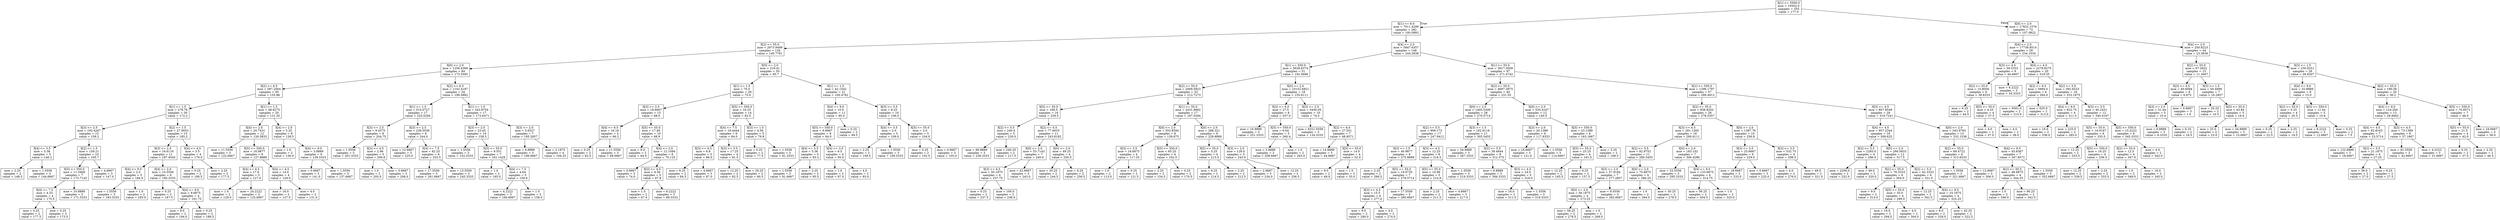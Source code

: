 digraph Tree {
node [shape=box] ;
0 [label="X[1] <= 5500.0\nmse = 10502.0\nsamples = 355\nvalue = 177.0"] ;
1 [label="X[1] <= 6.0\nmse = 7011.4299\nsamples = 282\nvalue = 195.0993"] ;
0 -> 1 [labeldistance=2.5, labelangle=45, headlabel="True"] ;
2 [label="X[2] <= 55.0\nmse = 2673.9499\nsamples = 134\nvalue = 140.7761"] ;
1 -> 2 ;
3 [label="X[0] <= 2.0\nmse = 1256.4369\nsamples = 84\nvalue = 173.5595"] ;
2 -> 3 ;
4 [label="X[2] <= 6.5\nmse = 587.2004\nsamples = 50\nvalue = 155.86"] ;
3 -> 4 ;
5 [label="X[1] <= 1.5\nmse = 278.76\nsamples = 30\nvalue = 172.2"] ;
4 -> 5 ;
6 [label="X[3] <= 2.5\nmse = 192.4267\nsamples = 15\nvalue = 159.2"] ;
5 -> 6 ;
7 [label="X[4] <= 3.5\nmse = 5.36\nsamples = 5\nvalue = 146.2"] ;
6 -> 7 ;
8 [label="mse = 2.25\nsamples = 2\nvalue = 148.5"] ;
7 -> 8 ;
9 [label="mse = 1.5556\nsamples = 3\nvalue = 144.6667"] ;
7 -> 9 ;
10 [label="X[2] <= 1.5\nmse = 159.21\nsamples = 10\nvalue = 165.7"] ;
6 -> 10 ;
11 [label="X[5] <= 550.0\nmse = 11.3469\nsamples = 7\nvalue = 173.7143"] ;
10 -> 11 ;
12 [label="X[4] <= 7.5\nmse = 4.25\nsamples = 4\nvalue = 175.5"] ;
11 -> 12 ;
13 [label="mse = 0.25\nsamples = 2\nvalue = 177.5"] ;
12 -> 13 ;
14 [label="mse = 0.25\nsamples = 2\nvalue = 173.5"] ;
12 -> 14 ;
15 [label="mse = 10.8889\nsamples = 3\nvalue = 171.3333"] ;
11 -> 15 ;
16 [label="mse = 4.6667\nsamples = 3\nvalue = 147.0"] ;
10 -> 16 ;
17 [label="X[2] <= 1.5\nmse = 27.0933\nsamples = 15\nvalue = 185.2"] ;
5 -> 17 ;
18 [label="X[3] <= 2.5\nmse = 16.6116\nsamples = 11\nvalue = 187.4545"] ;
17 -> 18 ;
19 [label="X[4] <= 9.0\nmse = 2.0\nsamples = 5\nvalue = 184.0"] ;
18 -> 19 ;
20 [label="mse = 1.5556\nsamples = 3\nvalue = 183.3333"] ;
19 -> 20 ;
21 [label="mse = 1.0\nsamples = 2\nvalue = 185.0"] ;
19 -> 21 ;
22 [label="X[4] <= 2.0\nmse = 10.5556\nsamples = 6\nvalue = 190.3333"] ;
18 -> 22 ;
23 [label="mse = 0.25\nsamples = 2\nvalue = 187.5"] ;
22 -> 23 ;
24 [label="X[4] <= 9.0\nmse = 9.6875\nsamples = 4\nvalue = 191.75"] ;
22 -> 24 ;
25 [label="mse = 9.0\nsamples = 2\nvalue = 194.0"] ;
24 -> 25 ;
26 [label="mse = 0.25\nsamples = 2\nvalue = 189.5"] ;
24 -> 26 ;
27 [label="X[4] <= 4.5\nmse = 3.5\nsamples = 4\nvalue = 179.0"] ;
17 -> 27 ;
28 [label="mse = 0.25\nsamples = 2\nvalue = 180.5"] ;
27 -> 28 ;
29 [label="mse = 2.25\nsamples = 2\nvalue = 177.5"] ;
27 -> 29 ;
30 [label="X[1] <= 1.5\nmse = 48.6275\nsamples = 20\nvalue = 131.35"] ;
4 -> 30 ;
31 [label="X[4] <= 2.0\nmse = 20.7431\nsamples = 12\nvalue = 126.5833"] ;
30 -> 31 ;
32 [label="mse = 11.5556\nsamples = 3\nvalue = 122.6667"] ;
31 -> 32 ;
33 [label="X[5] <= 550.0\nmse = 16.9877\nsamples = 9\nvalue = 127.8889"] ;
31 -> 33 ;
34 [label="X[4] <= 4.5\nmse = 17.6\nsamples = 5\nvalue = 127.0"] ;
33 -> 34 ;
35 [label="mse = 1.0\nsamples = 2\nvalue = 129.0"] ;
34 -> 35 ;
36 [label="mse = 24.2222\nsamples = 3\nvalue = 125.6667"] ;
34 -> 36 ;
37 [label="X[4] <= 4.5\nmse = 14.0\nsamples = 4\nvalue = 129.0"] ;
33 -> 37 ;
38 [label="mse = 16.0\nsamples = 2\nvalue = 127.0"] ;
37 -> 38 ;
39 [label="mse = 4.0\nsamples = 2\nvalue = 131.0"] ;
37 -> 39 ;
40 [label="X[4] <= 2.0\nmse = 5.25\nsamples = 8\nvalue = 138.5"] ;
30 -> 40 ;
41 [label="mse = 1.0\nsamples = 2\nvalue = 136.0"] ;
40 -> 41 ;
42 [label="X[4] <= 9.0\nmse = 3.8889\nsamples = 6\nvalue = 139.3333"] ;
40 -> 42 ;
43 [label="mse = 0.6667\nsamples = 3\nvalue = 141.0"] ;
42 -> 43 ;
44 [label="mse = 1.5556\nsamples = 3\nvalue = 137.6667"] ;
42 -> 44 ;
45 [label="X[2] <= 6.5\nmse = 1102.4187\nsamples = 34\nvalue = 199.5882"] ;
3 -> 45 ;
46 [label="X[1] <= 1.5\nmse = 515.0727\nsamples = 17\nvalue = 225.5294"] ;
45 -> 46 ;
47 [label="X[3] <= 2.5\nmse = 9.4375\nsamples = 8\nvalue = 204.75"] ;
46 -> 47 ;
48 [label="mse = 1.5556\nsamples = 3\nvalue = 201.3333"] ;
47 -> 48 ;
49 [label="X[3] <= 4.5\nmse = 2.96\nsamples = 5\nvalue = 206.8"] ;
47 -> 49 ;
50 [label="mse = 1.0\nsamples = 2\nvalue = 205.0"] ;
49 -> 50 ;
51 [label="mse = 0.6667\nsamples = 3\nvalue = 208.0"] ;
49 -> 51 ;
52 [label="X[3] <= 2.5\nmse = 239.5556\nsamples = 9\nvalue = 244.0"] ;
46 -> 52 ;
53 [label="mse = 12.6667\nsamples = 3\nvalue = 225.0"] ;
52 -> 53 ;
54 [label="X[4] <= 7.5\nmse = 82.25\nsamples = 6\nvalue = 253.5"] ;
52 -> 54 ;
55 [label="mse = 17.5556\nsamples = 3\nvalue = 261.6667"] ;
54 -> 55 ;
56 [label="mse = 13.5556\nsamples = 3\nvalue = 245.3333"] ;
54 -> 56 ;
57 [label="X[1] <= 1.5\nmse = 343.8754\nsamples = 17\nvalue = 173.6471"] ;
45 -> 57 ;
58 [label="X[3] <= 2.0\nmse = 23.45\nsamples = 10\nvalue = 158.5"] ;
57 -> 58 ;
59 [label="mse = 1.5556\nsamples = 3\nvalue = 152.3333"] ;
58 -> 59 ;
60 [label="X[5] <= 55.0\nmse = 9.551\nsamples = 7\nvalue = 161.1429"] ;
58 -> 60 ;
61 [label="mse = 1.0\nsamples = 2\nvalue = 165.0"] ;
60 -> 61 ;
62 [label="X[4] <= 7.5\nmse = 4.64\nsamples = 5\nvalue = 159.6"] ;
60 -> 62 ;
63 [label="mse = 4.2222\nsamples = 3\nvalue = 160.6667"] ;
62 -> 63 ;
64 [label="mse = 1.0\nsamples = 2\nvalue = 158.0"] ;
62 -> 64 ;
65 [label="X[3] <= 2.0\nmse = 5.6327\nsamples = 7\nvalue = 195.2857"] ;
57 -> 65 ;
66 [label="mse = 6.8889\nsamples = 3\nvalue = 196.6667"] ;
65 -> 66 ;
67 [label="mse = 2.1875\nsamples = 4\nvalue = 194.25"] ;
65 -> 67 ;
68 [label="X[0] <= 2.0\nmse = 216.41\nsamples = 50\nvalue = 85.7"] ;
2 -> 68 ;
69 [label="X[1] <= 1.5\nmse = 70.0\nsamples = 29\nvalue = 75.0"] ;
68 -> 69 ;
70 [label="X[3] <= 2.5\nmse = 18.6667\nsamples = 15\nvalue = 68.0"] ;
69 -> 70 ;
71 [label="X[4] <= 6.5\nmse = 16.16\nsamples = 5\nvalue = 66.2"] ;
70 -> 71 ;
72 [label="mse = 0.25\nsamples = 2\nvalue = 62.5"] ;
71 -> 72 ;
73 [label="mse = 11.5556\nsamples = 3\nvalue = 68.6667"] ;
71 -> 73 ;
74 [label="X[5] <= 55.0\nmse = 17.49\nsamples = 10\nvalue = 68.9"] ;
70 -> 74 ;
75 [label="mse = 9.0\nsamples = 2\nvalue = 64.0"] ;
74 -> 75 ;
76 [label="X[4] <= 2.0\nmse = 12.1094\nsamples = 8\nvalue = 70.125"] ;
74 -> 76 ;
77 [label="mse = 0.6667\nsamples = 3\nvalue = 74.0"] ;
76 -> 77 ;
78 [label="X[3] <= 4.5\nmse = 4.56\nsamples = 5\nvalue = 67.8"] ;
76 -> 78 ;
79 [label="mse = 1.0\nsamples = 2\nvalue = 67.0"] ;
78 -> 79 ;
80 [label="mse = 6.2222\nsamples = 3\nvalue = 68.3333"] ;
78 -> 80 ;
81 [label="X[5] <= 550.0\nmse = 16.25\nsamples = 14\nvalue = 82.5"] ;
69 -> 81 ;
82 [label="X[4] <= 7.5\nmse = 16.4444\nsamples = 9\nvalue = 84.0"] ;
81 -> 82 ;
83 [label="X[3] <= 4.5\nmse = 6.8\nsamples = 5\nvalue = 86.0"] ;
82 -> 83 ;
84 [label="mse = 6.25\nsamples = 2\nvalue = 84.5"] ;
83 -> 84 ;
85 [label="mse = 4.6667\nsamples = 3\nvalue = 87.0"] ;
83 -> 85 ;
86 [label="X[3] <= 3.5\nmse = 17.25\nsamples = 4\nvalue = 81.5"] ;
82 -> 86 ;
87 [label="mse = 12.25\nsamples = 2\nvalue = 82.5"] ;
86 -> 87 ;
88 [label="mse = 20.25\nsamples = 2\nvalue = 80.5"] ;
86 -> 88 ;
89 [label="X[3] <= 1.5\nmse = 4.56\nsamples = 5\nvalue = 79.8"] ;
81 -> 89 ;
90 [label="mse = 0.25\nsamples = 2\nvalue = 77.5"] ;
89 -> 90 ;
91 [label="mse = 1.5556\nsamples = 3\nvalue = 81.3333"] ;
89 -> 91 ;
92 [label="X[1] <= 1.5\nmse = 42.1542\nsamples = 21\nvalue = 100.4762"] ;
68 -> 92 ;
93 [label="X[4] <= 9.0\nmse = 10.0\nsamples = 11\nvalue = 95.0"] ;
92 -> 93 ;
94 [label="X[5] <= 550.0\nmse = 6.6667\nsamples = 9\nvalue = 94.0"] ;
93 -> 94 ;
95 [label="X[4] <= 3.5\nmse = 5.36\nsamples = 5\nvalue = 93.2"] ;
94 -> 95 ;
96 [label="mse = 1.5556\nsamples = 3\nvalue = 91.6667"] ;
95 -> 96 ;
97 [label="mse = 2.25\nsamples = 2\nvalue = 95.5"] ;
95 -> 97 ;
98 [label="X[4] <= 3.5\nmse = 6.5\nsamples = 4\nvalue = 95.0"] ;
94 -> 98 ;
99 [label="mse = 1.0\nsamples = 2\nvalue = 97.0"] ;
98 -> 99 ;
100 [label="mse = 4.0\nsamples = 2\nvalue = 93.0"] ;
98 -> 100 ;
101 [label="mse = 0.25\nsamples = 2\nvalue = 99.5"] ;
93 -> 101 ;
102 [label="X[3] <= 3.5\nmse = 8.25\nsamples = 10\nvalue = 106.5"] ;
92 -> 102 ;
103 [label="X[4] <= 3.5\nmse = 2.0\nsamples = 5\nvalue = 109.0"] ;
102 -> 103 ;
104 [label="mse = 2.25\nsamples = 2\nvalue = 108.5"] ;
103 -> 104 ;
105 [label="mse = 1.5556\nsamples = 3\nvalue = 109.3333"] ;
103 -> 105 ;
106 [label="X[5] <= 55.0\nmse = 2.0\nsamples = 5\nvalue = 104.0"] ;
102 -> 106 ;
107 [label="mse = 0.25\nsamples = 2\nvalue = 102.5"] ;
106 -> 107 ;
108 [label="mse = 0.6667\nsamples = 3\nvalue = 105.0"] ;
106 -> 108 ;
109 [label="X[4] <= 2.0\nmse = 5847.6357\nsamples = 148\nvalue = 244.2838"] ;
1 -> 109 ;
110 [label="X[1] <= 550.0\nmse = 5628.6374\nsamples = 51\nvalue = 192.5686"] ;
109 -> 110 ;
111 [label="X[2] <= 55.0\nmse = 2009.5923\nsamples = 33\nvalue = 212.7273"] ;
110 -> 111 ;
112 [label="X[5] <= 55.0\nmse = 169.5\nsamples = 16\nvalue = 239.5"] ;
111 -> 112 ;
113 [label="X[2] <= 5.5\nmse = 240.4\nsamples = 5\nvalue = 230.0"] ;
112 -> 113 ;
114 [label="mse = 66.8889\nsamples = 3\nvalue = 238.3333"] ;
113 -> 114 ;
115 [label="mse = 240.25\nsamples = 2\nvalue = 217.5"] ;
113 -> 115 ;
116 [label="X[2] <= 5.5\nmse = 77.6033\nsamples = 11\nvalue = 243.8182"] ;
112 -> 116 ;
117 [label="X[0] <= 2.0\nmse = 53.7143\nsamples = 7\nvalue = 240.0"] ;
116 -> 117 ;
118 [label="X[3] <= 4.5\nmse = 50.1875\nsamples = 4\nvalue = 237.75"] ;
117 -> 118 ;
119 [label="mse = 0.25\nsamples = 2\nvalue = 237.5"] ;
118 -> 119 ;
120 [label="mse = 100.0\nsamples = 2\nvalue = 238.0"] ;
118 -> 120 ;
121 [label="mse = 42.6667\nsamples = 3\nvalue = 243.0"] ;
117 -> 121 ;
122 [label="X[0] <= 2.0\nmse = 49.25\nsamples = 4\nvalue = 250.5"] ;
116 -> 122 ;
123 [label="mse = 20.25\nsamples = 2\nvalue = 244.5"] ;
122 -> 123 ;
124 [label="mse = 6.25\nsamples = 2\nvalue = 256.5"] ;
122 -> 124 ;
125 [label="X[1] <= 55.0\nmse = 2431.8962\nsamples = 17\nvalue = 187.5294"] ;
111 -> 125 ;
126 [label="X[0] <= 2.0\nmse = 553.8594\nsamples = 8\nvalue = 139.875"] ;
125 -> 126 ;
127 [label="X[3] <= 3.5\nmse = 18.6875\nsamples = 4\nvalue = 117.25"] ;
126 -> 127 ;
128 [label="mse = 1.0\nsamples = 2\nvalue = 113.0"] ;
127 -> 128 ;
129 [label="mse = 0.25\nsamples = 2\nvalue = 121.5"] ;
127 -> 129 ;
130 [label="X[5] <= 550.0\nmse = 65.25\nsamples = 4\nvalue = 162.5"] ;
126 -> 130 ;
131 [label="mse = 2.25\nsamples = 2\nvalue = 154.5"] ;
130 -> 131 ;
132 [label="mse = 0.25\nsamples = 2\nvalue = 170.5"] ;
130 -> 132 ;
133 [label="X[0] <= 2.0\nmse = 288.321\nsamples = 9\nvalue = 229.8889"] ;
125 -> 133 ;
134 [label="X[5] <= 55.0\nmse = 5.25\nsamples = 4\nvalue = 213.5"] ;
133 -> 134 ;
135 [label="mse = 6.25\nsamples = 2\nvalue = 214.5"] ;
134 -> 135 ;
136 [label="mse = 2.25\nsamples = 2\nvalue = 212.5"] ;
134 -> 136 ;
137 [label="X[3] <= 2.0\nmse = 128.0\nsamples = 5\nvalue = 243.0"] ;
133 -> 137 ;
138 [label="mse = 2.6667\nsamples = 3\nvalue = 234.0"] ;
137 -> 138 ;
139 [label="mse = 12.25\nsamples = 2\nvalue = 256.5"] ;
137 -> 139 ;
140 [label="X[0] <= 2.0\nmse = 10152.6821\nsamples = 18\nvalue = 155.6111"] ;
110 -> 140 ;
141 [label="X[2] <= 6.0\nmse = 27.5\nsamples = 8\nvalue = 257.0"] ;
140 -> 141 ;
142 [label="mse = 10.8889\nsamples = 3\nvalue = 251.3333"] ;
141 -> 142 ;
143 [label="X[5] <= 550.0\nmse = 6.64\nsamples = 5\nvalue = 260.4"] ;
141 -> 143 ;
144 [label="mse = 2.8889\nsamples = 3\nvalue = 258.6667"] ;
143 -> 144 ;
145 [label="mse = 1.0\nsamples = 2\nvalue = 263.0"] ;
143 -> 145 ;
146 [label="X[3] <= 2.5\nmse = 3450.05\nsamples = 10\nvalue = 74.5"] ;
140 -> 146 ;
147 [label="mse = 6321.5556\nsamples = 3\nvalue = 134.3333"] ;
146 -> 147 ;
148 [label="X[2] <= 6.0\nmse = 27.551\nsamples = 7\nvalue = 48.8571"] ;
146 -> 148 ;
149 [label="mse = 14.8889\nsamples = 3\nvalue = 44.6667"] ;
148 -> 149 ;
150 [label="X[5] <= 55.0\nmse = 14.0\nsamples = 4\nvalue = 52.0"] ;
148 -> 150 ;
151 [label="mse = 9.0\nsamples = 2\nvalue = 49.0"] ;
150 -> 151 ;
152 [label="mse = 1.0\nsamples = 2\nvalue = 55.0"] ;
150 -> 152 ;
153 [label="X[1] <= 55.0\nmse = 3817.3009\nsamples = 97\nvalue = 271.4742"] ;
109 -> 153 ;
154 [label="X[2] <= 55.0\nmse = 4697.3975\nsamples = 40\nvalue = 231.55"] ;
153 -> 154 ;
155 [label="X[0] <= 2.0\nmse = 1405.5306\nsamples = 28\nvalue = 270.5714"] ;
154 -> 155 ;
156 [label="X[2] <= 5.5\nmse = 906.173\nsamples = 17\nvalue = 247.9412"] ;
155 -> 156 ;
157 [label="X[3] <= 1.5\nmse = 40.9877\nsamples = 9\nvalue = 275.8889"] ;
156 -> 157 ;
158 [label="mse = 2.25\nsamples = 2\nvalue = 266.5"] ;
157 -> 158 ;
159 [label="X[5] <= 55.0\nmse = 19.6735\nsamples = 7\nvalue = 278.5714"] ;
157 -> 159 ;
160 [label="X[3] <= 4.5\nmse = 15.5\nsamples = 4\nvalue = 277.0"] ;
159 -> 160 ;
161 [label="mse = 9.0\nsamples = 2\nvalue = 280.0"] ;
160 -> 161 ;
162 [label="mse = 4.0\nsamples = 2\nvalue = 274.0"] ;
160 -> 162 ;
163 [label="mse = 17.5556\nsamples = 3\nvalue = 280.6667"] ;
159 -> 163 ;
164 [label="X[3] <= 4.5\nmse = 12.25\nsamples = 8\nvalue = 216.5"] ;
156 -> 164 ;
165 [label="X[5] <= 55.0\nmse = 10.96\nsamples = 5\nvalue = 214.8"] ;
164 -> 165 ;
166 [label="mse = 2.25\nsamples = 2\nvalue = 211.5"] ;
165 -> 166 ;
167 [label="mse = 4.6667\nsamples = 3\nvalue = 217.0"] ;
165 -> 167 ;
168 [label="mse = 1.5556\nsamples = 3\nvalue = 219.3333"] ;
164 -> 168 ;
169 [label="X[3] <= 1.5\nmse = 162.6116\nsamples = 11\nvalue = 305.5455"] ;
155 -> 169 ;
170 [label="mse = 34.8889\nsamples = 3\nvalue = 287.3333"] ;
169 -> 170 ;
171 [label="X[2] <= 5.5\nmse = 39.4844\nsamples = 8\nvalue = 312.375"] ;
169 -> 171 ;
172 [label="mse = 6.8889\nsamples = 3\nvalue = 306.3333"] ;
171 -> 172 ;
173 [label="X[3] <= 4.5\nmse = 24.0\nsamples = 5\nvalue = 316.0"] ;
171 -> 173 ;
174 [label="mse = 16.0\nsamples = 2\nvalue = 311.0"] ;
173 -> 174 ;
175 [label="mse = 1.5556\nsamples = 3\nvalue = 319.3333"] ;
173 -> 175 ;
176 [label="X[0] <= 2.0\nmse = 535.4167\nsamples = 12\nvalue = 140.5"] ;
154 -> 176 ;
177 [label="X[3] <= 2.0\nmse = 20.1389\nsamples = 6\nvalue = 117.8333"] ;
176 -> 177 ;
178 [label="mse = 18.6667\nsamples = 3\nvalue = 121.0"] ;
177 -> 178 ;
179 [label="mse = 1.5556\nsamples = 3\nvalue = 114.6667"] ;
177 -> 179 ;
180 [label="X[5] <= 550.0\nmse = 23.1389\nsamples = 6\nvalue = 163.1667"] ;
176 -> 180 ;
181 [label="X[5] <= 55.0\nmse = 25.25\nsamples = 4\nvalue = 161.5"] ;
180 -> 181 ;
182 [label="mse = 12.25\nsamples = 2\nvalue = 165.5"] ;
181 -> 182 ;
183 [label="mse = 6.25\nsamples = 2\nvalue = 157.5"] ;
181 -> 183 ;
184 [label="mse = 2.25\nsamples = 2\nvalue = 166.5"] ;
180 -> 184 ;
185 [label="X[1] <= 550.0\nmse = 1296.1797\nsamples = 57\nvalue = 299.4912"] ;
153 -> 185 ;
186 [label="X[2] <= 55.0\nmse = 938.8202\nsamples = 28\nvalue = 278.5357"] ;
185 -> 186 ;
187 [label="X[3] <= 4.5\nmse = 281.1265\nsamples = 18\nvalue = 290.6111"] ;
186 -> 187 ;
188 [label="X[2] <= 5.5\nmse = 82.9752\nsamples = 11\nvalue = 280.5455"] ;
187 -> 188 ;
189 [label="X[3] <= 2.0\nmse = 57.9184\nsamples = 7\nvalue = 277.2857"] ;
188 -> 189 ;
190 [label="X[0] <= 2.0\nmse = 56.1875\nsamples = 4\nvalue = 273.25"] ;
189 -> 190 ;
191 [label="mse = 56.25\nsamples = 2\nvalue = 278.5"] ;
190 -> 191 ;
192 [label="mse = 1.0\nsamples = 2\nvalue = 268.0"] ;
190 -> 192 ;
193 [label="mse = 9.5556\nsamples = 3\nvalue = 282.6667"] ;
189 -> 193 ;
194 [label="X[0] <= 2.0\nmse = 75.6875\nsamples = 4\nvalue = 286.25"] ;
188 -> 194 ;
195 [label="mse = 1.0\nsamples = 2\nvalue = 294.0"] ;
194 -> 195 ;
196 [label="mse = 30.25\nsamples = 2\nvalue = 278.5"] ;
194 -> 196 ;
197 [label="X[0] <= 2.0\nmse = 183.102\nsamples = 7\nvalue = 306.4286"] ;
187 -> 197 ;
198 [label="mse = 33.5556\nsamples = 3\nvalue = 295.3333"] ;
197 -> 198 ;
199 [label="X[4] <= 9.0\nmse = 133.6875\nsamples = 4\nvalue = 314.75"] ;
197 -> 199 ;
200 [label="mse = 56.25\nsamples = 2\nvalue = 304.5"] ;
199 -> 200 ;
201 [label="mse = 1.0\nsamples = 2\nvalue = 325.0"] ;
199 -> 201 ;
202 [label="X[0] <= 2.0\nmse = 1387.76\nsamples = 10\nvalue = 256.8"] ;
186 -> 202 ;
203 [label="X[3] <= 3.5\nmse = 25.6667\nsamples = 6\nvalue = 229.0"] ;
202 -> 203 ;
204 [label="mse = 18.6667\nsamples = 3\nvalue = 233.0"] ;
203 -> 204 ;
205 [label="mse = 0.6667\nsamples = 3\nvalue = 225.0"] ;
203 -> 205 ;
206 [label="X[3] <= 3.5\nmse = 532.75\nsamples = 4\nvalue = 298.5"] ;
202 -> 206 ;
207 [label="mse = 4.0\nsamples = 2\nvalue = 276.0"] ;
206 -> 207 ;
208 [label="mse = 49.0\nsamples = 2\nvalue = 321.0"] ;
206 -> 208 ;
209 [label="X[3] <= 4.5\nmse = 807.8549\nsamples = 29\nvalue = 319.7241"] ;
185 -> 209 ;
210 [label="X[4] <= 4.5\nmse = 957.2344\nsamples = 16\nvalue = 309.625"] ;
209 -> 210 ;
211 [label="X[2] <= 5.5\nmse = 2285.0\nsamples = 4\nvalue = 286.0"] ;
210 -> 211 ;
212 [label="mse = 2209.0\nsamples = 2\nvalue = 252.0"] ;
211 -> 212 ;
213 [label="mse = 49.0\nsamples = 2\nvalue = 320.0"] ;
211 -> 213 ;
214 [label="X[0] <= 2.0\nmse = 266.5833\nsamples = 12\nvalue = 317.5"] ;
210 -> 214 ;
215 [label="X[2] <= 55.0\nmse = 76.3333\nsamples = 6\nvalue = 304.0"] ;
214 -> 215 ;
216 [label="mse = 9.0\nsamples = 2\nvalue = 314.0"] ;
215 -> 216 ;
217 [label="X[5] <= 55.0\nmse = 35.0\nsamples = 4\nvalue = 299.0"] ;
215 -> 217 ;
218 [label="mse = 16.0\nsamples = 2\nvalue = 294.0"] ;
217 -> 218 ;
219 [label="mse = 4.0\nsamples = 2\nvalue = 304.0"] ;
217 -> 219 ;
220 [label="X[2] <= 5.5\nmse = 92.3333\nsamples = 6\nvalue = 331.0"] ;
214 -> 220 ;
221 [label="mse = 12.25\nsamples = 2\nvalue = 342.5"] ;
220 -> 221 ;
222 [label="X[4] <= 9.0\nmse = 33.1875\nsamples = 4\nvalue = 325.25"] ;
220 -> 222 ;
223 [label="mse = 9.0\nsamples = 2\nvalue = 328.0"] ;
222 -> 223 ;
224 [label="mse = 42.25\nsamples = 2\nvalue = 322.5"] ;
222 -> 224 ;
225 [label="X[0] <= 2.0\nmse = 343.9763\nsamples = 13\nvalue = 332.1538"] ;
209 -> 225 ;
226 [label="X[2] <= 55.0\nmse = 68.4722\nsamples = 6\nvalue = 313.8333"] ;
225 -> 226 ;
227 [label="mse = 1.5556\nsamples = 3\nvalue = 321.6667"] ;
226 -> 227 ;
228 [label="mse = 12.6667\nsamples = 3\nvalue = 306.0"] ;
226 -> 228 ;
229 [label="X[4] <= 9.0\nmse = 45.8367\nsamples = 7\nvalue = 347.8571"] ;
225 -> 229 ;
230 [label="X[2] <= 50.5\nmse = 48.6875\nsamples = 4\nvalue = 344.25"] ;
229 -> 230 ;
231 [label="mse = 1.0\nsamples = 2\nvalue = 346.0"] ;
230 -> 231 ;
232 [label="mse = 90.25\nsamples = 2\nvalue = 342.5"] ;
230 -> 232 ;
233 [label="mse = 1.5556\nsamples = 3\nvalue = 352.6667"] ;
229 -> 233 ;
234 [label="X[0] <= 2.0\nmse = 17832.1576\nsamples = 73\nvalue = 107.0822"] ;
0 -> 234 [labeldistance=2.5, labelangle=-45, headlabel="False"] ;
235 [label="X[4] <= 2.0\nmse = 17738.8514\nsamples = 29\nvalue = 234.1034"] ;
234 -> 235 ;
236 [label="X[3] <= 4.5\nmse = 59.3333\nsamples = 9\nvalue = 44.6667"] ;
235 -> 236 ;
237 [label="X[2] <= 55.0\nmse = 15.8056\nsamples = 6\nvalue = 39.8333"] ;
236 -> 237 ;
238 [label="mse = 6.25\nsamples = 2\nvalue = 44.5"] ;
237 -> 238 ;
239 [label="X[5] <= 55.0\nmse = 4.25\nsamples = 4\nvalue = 37.5"] ;
237 -> 239 ;
240 [label="mse = 4.0\nsamples = 2\nvalue = 37.0"] ;
239 -> 240 ;
241 [label="mse = 4.0\nsamples = 2\nvalue = 38.0"] ;
239 -> 241 ;
242 [label="mse = 6.2222\nsamples = 3\nvalue = 54.3333"] ;
236 -> 242 ;
243 [label="X[4] <= 4.5\nmse = 2278.8275\nsamples = 20\nvalue = 319.35"] ;
235 -> 243 ;
244 [label="X[2] <= 6.5\nmse = 5994.0\nsamples = 4\nvalue = 264.0"] ;
243 -> 244 ;
245 [label="mse = 6561.0\nsamples = 2\nvalue = 215.0"] ;
244 -> 245 ;
246 [label="mse = 625.0\nsamples = 2\nvalue = 313.0"] ;
244 -> 246 ;
247 [label="X[2] <= 5.5\nmse = 392.6523\nsamples = 16\nvalue = 333.1875"] ;
243 -> 247 ;
248 [label="X[4] <= 9.0\nmse = 822.75\nsamples = 4\nvalue = 311.5"] ;
247 -> 248 ;
249 [label="mse = 16.0\nsamples = 2\nvalue = 338.0"] ;
248 -> 249 ;
250 [label="mse = 225.0\nsamples = 2\nvalue = 285.0"] ;
248 -> 250 ;
251 [label="X[3] <= 3.5\nmse = 40.2431\nsamples = 12\nvalue = 340.4167"] ;
247 -> 251 ;
252 [label="X[5] <= 55.0\nmse = 16.9167\nsamples = 6\nvalue = 335.5"] ;
251 -> 252 ;
253 [label="mse = 12.25\nsamples = 2\nvalue = 333.5"] ;
252 -> 253 ;
254 [label="X[5] <= 550.0\nmse = 16.25\nsamples = 4\nvalue = 336.5"] ;
252 -> 254 ;
255 [label="mse = 12.25\nsamples = 2\nvalue = 339.5"] ;
254 -> 255 ;
256 [label="mse = 2.25\nsamples = 2\nvalue = 333.5"] ;
254 -> 256 ;
257 [label="X[5] <= 550.0\nmse = 15.2222\nsamples = 6\nvalue = 345.3333"] ;
251 -> 257 ;
258 [label="X[2] <= 55.0\nmse = 12.5\nsamples = 4\nvalue = 347.0"] ;
257 -> 258 ;
259 [label="mse = 1.0\nsamples = 2\nvalue = 349.0"] ;
258 -> 259 ;
260 [label="mse = 16.0\nsamples = 2\nvalue = 345.0"] ;
258 -> 260 ;
261 [label="mse = 4.0\nsamples = 2\nvalue = 342.0"] ;
257 -> 261 ;
262 [label="X[4] <= 2.0\nmse = 250.8223\nsamples = 44\nvalue = 23.3636"] ;
234 -> 262 ;
263 [label="X[2] <= 55.0\nmse = 67.2622\nsamples = 15\nvalue = 11.2667"] ;
262 -> 263 ;
264 [label="X[3] <= 4.5\nmse = 40.6094\nsamples = 8\nvalue = 6.875"] ;
263 -> 264 ;
265 [label="X[3] <= 2.0\nmse = 31.44\nsamples = 5\nvalue = 10.4"] ;
264 -> 265 ;
266 [label="mse = 6.8889\nsamples = 3\nvalue = 6.3333"] ;
265 -> 266 ;
267 [label="mse = 6.25\nsamples = 2\nvalue = 16.5"] ;
265 -> 267 ;
268 [label="mse = 0.6667\nsamples = 3\nvalue = 1.0"] ;
264 -> 268 ;
269 [label="X[3] <= 1.5\nmse = 50.4898\nsamples = 7\nvalue = 16.2857"] ;
263 -> 269 ;
270 [label="mse = 20.25\nsamples = 2\nvalue = 10.5"] ;
269 -> 270 ;
271 [label="X[5] <= 55.0\nmse = 43.84\nsamples = 5\nvalue = 18.6"] ;
269 -> 271 ;
272 [label="mse = 25.0\nsamples = 2\nvalue = 23.0"] ;
271 -> 272 ;
273 [label="mse = 34.8889\nsamples = 3\nvalue = 15.6667"] ;
271 -> 273 ;
274 [label="X[3] <= 1.5\nmse = 230.9251\nsamples = 29\nvalue = 29.6207"] ;
262 -> 274 ;
275 [label="X[4] <= 9.0\nmse = 32.8889\nsamples = 9\nvalue = 15.0"] ;
274 -> 275 ;
276 [label="X[2] <= 55.0\nmse = 5.25\nsamples = 4\nvalue = 20.5"] ;
275 -> 276 ;
277 [label="mse = 0.25\nsamples = 2\nvalue = 22.5"] ;
276 -> 277 ;
278 [label="mse = 2.25\nsamples = 2\nvalue = 18.5"] ;
276 -> 278 ;
279 [label="X[5] <= 550.0\nmse = 11.44\nsamples = 5\nvalue = 10.6"] ;
275 -> 279 ;
280 [label="mse = 8.2222\nsamples = 3\nvalue = 12.6667"] ;
279 -> 280 ;
281 [label="mse = 0.25\nsamples = 2\nvalue = 7.5"] ;
279 -> 281 ;
282 [label="X[2] <= 55.0\nmse = 180.56\nsamples = 20\nvalue = 36.2"] ;
274 -> 282 ;
283 [label="X[4] <= 9.0\nmse = 124.284\nsamples = 13\nvalue = 29.8462"] ;
282 -> 283 ;
284 [label="X[4] <= 4.5\nmse = 82.8163\nsamples = 7\nvalue = 23.5714"] ;
283 -> 284 ;
285 [label="mse = 122.8889\nsamples = 3\nvalue = 18.6667"] ;
284 -> 285 ;
286 [label="X[2] <= 5.5\nmse = 21.1875\nsamples = 4\nvalue = 27.25"] ;
284 -> 286 ;
287 [label="mse = 36.0\nsamples = 2\nvalue = 27.0"] ;
286 -> 287 ;
288 [label="mse = 6.25\nsamples = 2\nvalue = 27.5"] ;
286 -> 288 ;
289 [label="X[3] <= 4.5\nmse = 73.1389\nsamples = 6\nvalue = 37.1667"] ;
283 -> 289 ;
290 [label="mse = 81.5556\nsamples = 3\nvalue = 42.6667"] ;
289 -> 290 ;
291 [label="mse = 4.2222\nsamples = 3\nvalue = 31.6667"] ;
289 -> 291 ;
292 [label="X[5] <= 550.0\nmse = 70.8571\nsamples = 7\nvalue = 48.0"] ;
282 -> 292 ;
293 [label="X[5] <= 55.0\nmse = 21.5\nsamples = 4\nvalue = 42.0"] ;
292 -> 293 ;
294 [label="mse = 0.25\nsamples = 2\nvalue = 37.5"] ;
293 -> 294 ;
295 [label="mse = 2.25\nsamples = 2\nvalue = 46.5"] ;
293 -> 295 ;
296 [label="mse = 24.6667\nsamples = 3\nvalue = 56.0"] ;
292 -> 296 ;
}